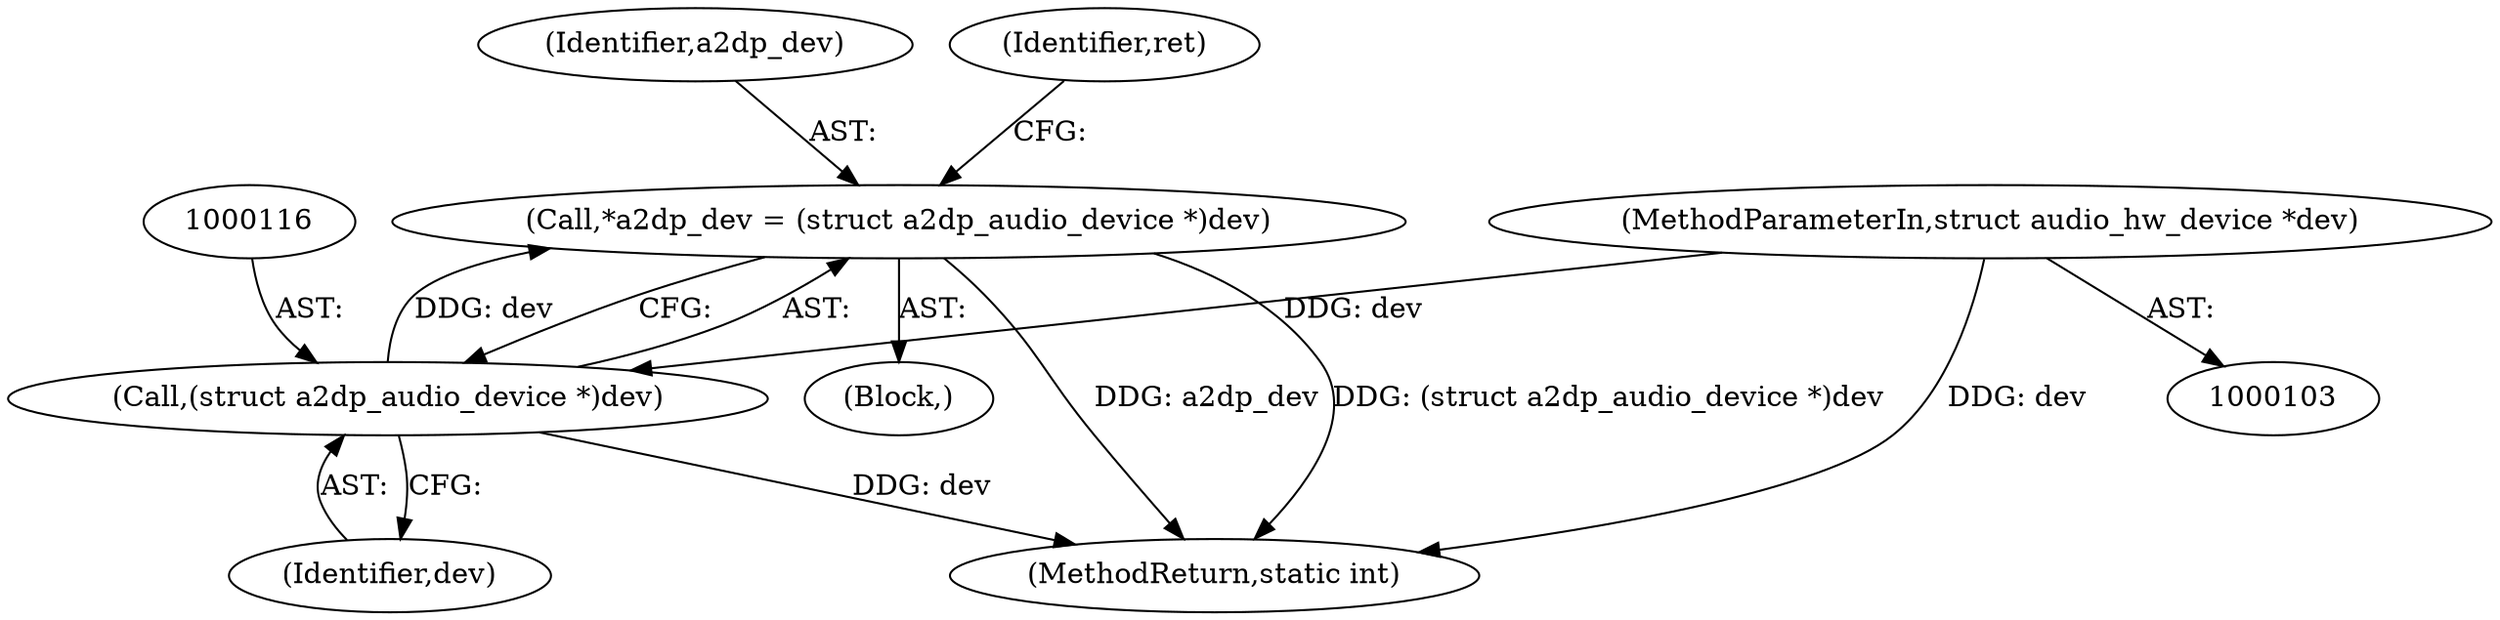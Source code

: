 digraph "0_Android_472271b153c5dc53c28beac55480a8d8434b2d5c_2@pointer" {
"1000113" [label="(Call,*a2dp_dev = (struct a2dp_audio_device *)dev)"];
"1000115" [label="(Call,(struct a2dp_audio_device *)dev)"];
"1000104" [label="(MethodParameterIn,struct audio_hw_device *dev)"];
"1000113" [label="(Call,*a2dp_dev = (struct a2dp_audio_device *)dev)"];
"1000117" [label="(Identifier,dev)"];
"1000115" [label="(Call,(struct a2dp_audio_device *)dev)"];
"1000104" [label="(MethodParameterIn,struct audio_hw_device *dev)"];
"1000114" [label="(Identifier,a2dp_dev)"];
"1000121" [label="(Identifier,ret)"];
"1000111" [label="(Block,)"];
"1000417" [label="(MethodReturn,static int)"];
"1000113" -> "1000111"  [label="AST: "];
"1000113" -> "1000115"  [label="CFG: "];
"1000114" -> "1000113"  [label="AST: "];
"1000115" -> "1000113"  [label="AST: "];
"1000121" -> "1000113"  [label="CFG: "];
"1000113" -> "1000417"  [label="DDG: a2dp_dev"];
"1000113" -> "1000417"  [label="DDG: (struct a2dp_audio_device *)dev"];
"1000115" -> "1000113"  [label="DDG: dev"];
"1000115" -> "1000117"  [label="CFG: "];
"1000116" -> "1000115"  [label="AST: "];
"1000117" -> "1000115"  [label="AST: "];
"1000115" -> "1000417"  [label="DDG: dev"];
"1000104" -> "1000115"  [label="DDG: dev"];
"1000104" -> "1000103"  [label="AST: "];
"1000104" -> "1000417"  [label="DDG: dev"];
}
